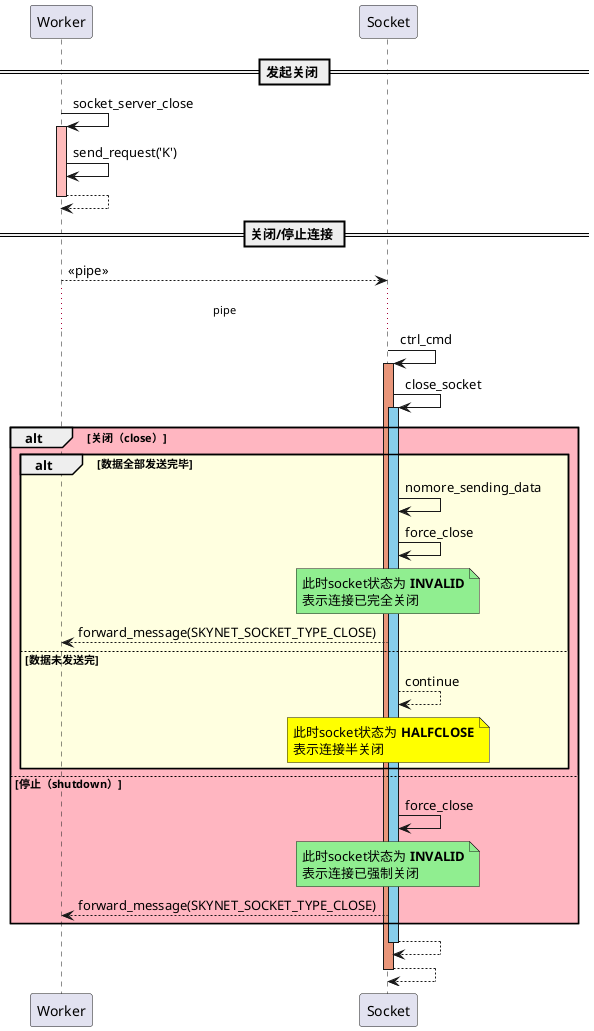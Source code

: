 @startuml
participant Worker
participant Socket

== 发起关闭 ==
Worker -> Worker ++ #FFBBBB: socket_server_close
Worker -> Worker : send_request('K')
return

== 关闭/停止连接 ==
Worker --> Socket: <<pipe>>
... pipe ...

Socket -> Socket ++ #DarkSalmon: ctrl_cmd
Socket -> Socket ++ #SkyBlue: close_socket

alt #LightPink 关闭（close）
    alt #LightYellow 数据全部发送完毕
        Socket -> Socket: nomore_sending_data
        Socket -> Socket: force_close
        note over Socket #lightgreen: 此时socket状态为 **INVALID**\n表示连接已完全关闭
        Socket --> Worker: forward_message(SKYNET_SOCKET_TYPE_CLOSE)
    else 数据未发送完
        Socket --> Socket: continue
        note over Socket #Yellow: 此时socket状态为 **HALFCLOSE**\n表示连接半关闭
    end
else 停止（shutdown）
    Socket -> Socket: force_close
    note over Socket #lightgreen: 此时socket状态为 **INVALID**\n表示连接已强制关闭
    Socket --> Worker: forward_message(SKYNET_SOCKET_TYPE_CLOSE)
end

return
return

@enduml